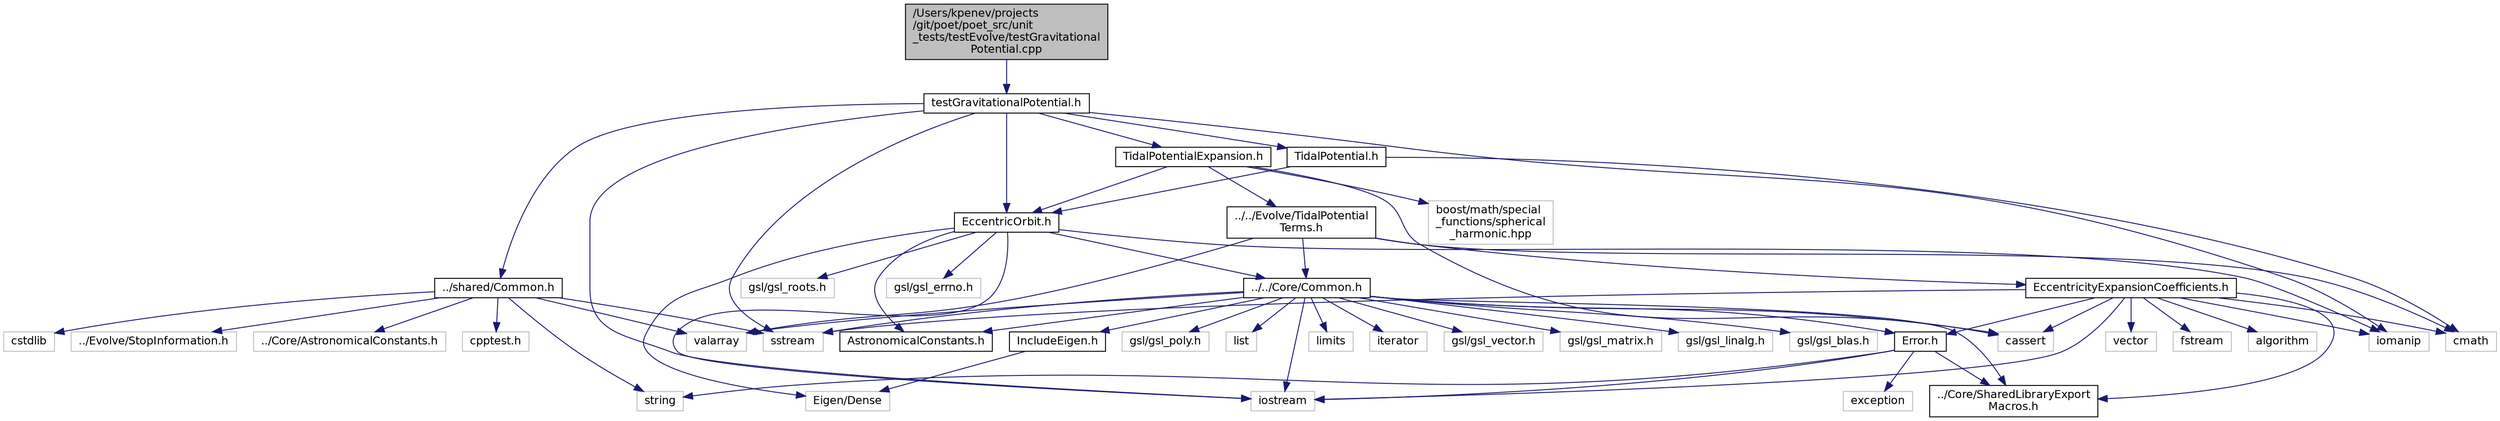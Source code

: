 digraph "/Users/kpenev/projects/git/poet/poet_src/unit_tests/testEvolve/testGravitationalPotential.cpp"
{
 // INTERACTIVE_SVG=YES
  edge [fontname="Helvetica",fontsize="12",labelfontname="Helvetica",labelfontsize="12"];
  node [fontname="Helvetica",fontsize="12",shape=record];
  Node0 [label="/Users/kpenev/projects\l/git/poet/poet_src/unit\l_tests/testEvolve/testGravitational\lPotential.cpp",height=0.2,width=0.4,color="black", fillcolor="grey75", style="filled", fontcolor="black"];
  Node0 -> Node1 [color="midnightblue",fontsize="12",style="solid",fontname="Helvetica"];
  Node1 [label="testGravitationalPotential.h",height=0.2,width=0.4,color="black", fillcolor="white", style="filled",URL="$testGravitationalPotential_8h.html",tooltip="Unit tests that check the expansion of the gravitational potential vs. analytic expressions. "];
  Node1 -> Node2 [color="midnightblue",fontsize="12",style="solid",fontname="Helvetica"];
  Node2 [label="EccentricOrbit.h",height=0.2,width=0.4,color="black", fillcolor="white", style="filled",URL="$EccentricOrbit_8h.html",tooltip="Declare an interface for working with eccentric orbits. "];
  Node2 -> Node3 [color="midnightblue",fontsize="12",style="solid",fontname="Helvetica"];
  Node3 [label="../../Core/Common.h",height=0.2,width=0.4,color="black", fillcolor="white", style="filled",URL="$Core_2Common_8h.html",tooltip="Declaration of some general purpose utilities. "];
  Node3 -> Node4 [color="midnightblue",fontsize="12",style="solid",fontname="Helvetica"];
  Node4 [label="list",height=0.2,width=0.4,color="grey75", fillcolor="white", style="filled"];
  Node3 -> Node5 [color="midnightblue",fontsize="12",style="solid",fontname="Helvetica"];
  Node5 [label="valarray",height=0.2,width=0.4,color="grey75", fillcolor="white", style="filled"];
  Node3 -> Node6 [color="midnightblue",fontsize="12",style="solid",fontname="Helvetica"];
  Node6 [label="limits",height=0.2,width=0.4,color="grey75", fillcolor="white", style="filled"];
  Node3 -> Node7 [color="midnightblue",fontsize="12",style="solid",fontname="Helvetica"];
  Node7 [label="sstream",height=0.2,width=0.4,color="grey75", fillcolor="white", style="filled"];
  Node3 -> Node8 [color="midnightblue",fontsize="12",style="solid",fontname="Helvetica"];
  Node8 [label="iostream",height=0.2,width=0.4,color="grey75", fillcolor="white", style="filled"];
  Node3 -> Node9 [color="midnightblue",fontsize="12",style="solid",fontname="Helvetica"];
  Node9 [label="iterator",height=0.2,width=0.4,color="grey75", fillcolor="white", style="filled"];
  Node3 -> Node10 [color="midnightblue",fontsize="12",style="solid",fontname="Helvetica"];
  Node10 [label="gsl/gsl_vector.h",height=0.2,width=0.4,color="grey75", fillcolor="white", style="filled"];
  Node3 -> Node11 [color="midnightblue",fontsize="12",style="solid",fontname="Helvetica"];
  Node11 [label="gsl/gsl_matrix.h",height=0.2,width=0.4,color="grey75", fillcolor="white", style="filled"];
  Node3 -> Node12 [color="midnightblue",fontsize="12",style="solid",fontname="Helvetica"];
  Node12 [label="gsl/gsl_linalg.h",height=0.2,width=0.4,color="grey75", fillcolor="white", style="filled"];
  Node3 -> Node13 [color="midnightblue",fontsize="12",style="solid",fontname="Helvetica"];
  Node13 [label="gsl/gsl_blas.h",height=0.2,width=0.4,color="grey75", fillcolor="white", style="filled"];
  Node3 -> Node14 [color="midnightblue",fontsize="12",style="solid",fontname="Helvetica"];
  Node14 [label="gsl/gsl_poly.h",height=0.2,width=0.4,color="grey75", fillcolor="white", style="filled"];
  Node3 -> Node15 [color="midnightblue",fontsize="12",style="solid",fontname="Helvetica"];
  Node15 [label="cassert",height=0.2,width=0.4,color="grey75", fillcolor="white", style="filled"];
  Node3 -> Node16 [color="midnightblue",fontsize="12",style="solid",fontname="Helvetica"];
  Node16 [label="../Core/SharedLibraryExport\lMacros.h",height=0.2,width=0.4,color="black", fillcolor="white", style="filled",URL="$SharedLibraryExportMacros_8h_source.html"];
  Node3 -> Node17 [color="midnightblue",fontsize="12",style="solid",fontname="Helvetica"];
  Node17 [label="Error.h",height=0.2,width=0.4,color="black", fillcolor="white", style="filled",URL="$Error_8h.html",tooltip="Defines the exception hierarchy used by this code. "];
  Node17 -> Node16 [color="midnightblue",fontsize="12",style="solid",fontname="Helvetica"];
  Node17 -> Node8 [color="midnightblue",fontsize="12",style="solid",fontname="Helvetica"];
  Node17 -> Node18 [color="midnightblue",fontsize="12",style="solid",fontname="Helvetica"];
  Node18 [label="exception",height=0.2,width=0.4,color="grey75", fillcolor="white", style="filled"];
  Node17 -> Node19 [color="midnightblue",fontsize="12",style="solid",fontname="Helvetica"];
  Node19 [label="string",height=0.2,width=0.4,color="grey75", fillcolor="white", style="filled"];
  Node3 -> Node20 [color="midnightblue",fontsize="12",style="solid",fontname="Helvetica"];
  Node20 [label="AstronomicalConstants.h",height=0.2,width=0.4,color="black", fillcolor="white", style="filled",URL="$AstronomicalConstants_8h.html",tooltip="Defines various astronomical constants. "];
  Node3 -> Node21 [color="midnightblue",fontsize="12",style="solid",fontname="Helvetica"];
  Node21 [label="IncludeEigen.h",height=0.2,width=0.4,color="black", fillcolor="white", style="filled",URL="$IncludeEigen_8h_source.html"];
  Node21 -> Node22 [color="midnightblue",fontsize="12",style="solid",fontname="Helvetica"];
  Node22 [label="Eigen/Dense",height=0.2,width=0.4,color="grey75", fillcolor="white", style="filled"];
  Node2 -> Node20 [color="midnightblue",fontsize="12",style="solid",fontname="Helvetica"];
  Node2 -> Node22 [color="midnightblue",fontsize="12",style="solid",fontname="Helvetica"];
  Node2 -> Node23 [color="midnightblue",fontsize="12",style="solid",fontname="Helvetica"];
  Node23 [label="gsl/gsl_errno.h",height=0.2,width=0.4,color="grey75", fillcolor="white", style="filled"];
  Node2 -> Node24 [color="midnightblue",fontsize="12",style="solid",fontname="Helvetica"];
  Node24 [label="gsl/gsl_roots.h",height=0.2,width=0.4,color="grey75", fillcolor="white", style="filled"];
  Node2 -> Node8 [color="midnightblue",fontsize="12",style="solid",fontname="Helvetica"];
  Node2 -> Node25 [color="midnightblue",fontsize="12",style="solid",fontname="Helvetica"];
  Node25 [label="iomanip",height=0.2,width=0.4,color="grey75", fillcolor="white", style="filled"];
  Node1 -> Node26 [color="midnightblue",fontsize="12",style="solid",fontname="Helvetica"];
  Node26 [label="TidalPotential.h",height=0.2,width=0.4,color="black", fillcolor="white", style="filled",URL="$TidalPotential_8h.html",tooltip="Declare an interface for calculating the tidal potential due to a companion in an eccentric orbit..."];
  Node26 -> Node2 [color="midnightblue",fontsize="12",style="solid",fontname="Helvetica"];
  Node26 -> Node27 [color="midnightblue",fontsize="12",style="solid",fontname="Helvetica"];
  Node27 [label="cmath",height=0.2,width=0.4,color="grey75", fillcolor="white", style="filled"];
  Node1 -> Node28 [color="midnightblue",fontsize="12",style="solid",fontname="Helvetica"];
  Node28 [label="TidalPotentialExpansion.h",height=0.2,width=0.4,color="black", fillcolor="white", style="filled",URL="$TidalPotentialExpansion_8h.html",tooltip="Declare an interface for evaluating the expansion of the tidal potential. "];
  Node28 -> Node2 [color="midnightblue",fontsize="12",style="solid",fontname="Helvetica"];
  Node28 -> Node29 [color="midnightblue",fontsize="12",style="solid",fontname="Helvetica"];
  Node29 [label="../../Evolve/TidalPotential\lTerms.h",height=0.2,width=0.4,color="black", fillcolor="white", style="filled",URL="$TidalPotentialTerms_8h.html",tooltip="Declare an interface for evaluating the expansion of the tidal potential. "];
  Node29 -> Node27 [color="midnightblue",fontsize="12",style="solid",fontname="Helvetica"];
  Node29 -> Node5 [color="midnightblue",fontsize="12",style="solid",fontname="Helvetica"];
  Node29 -> Node30 [color="midnightblue",fontsize="12",style="solid",fontname="Helvetica"];
  Node30 [label="EccentricityExpansionCoefficients.h",height=0.2,width=0.4,color="black", fillcolor="white", style="filled",URL="$EccentricityExpansionCoefficients_8h.html",tooltip="Declares a class which provides the [  coefficients]{InclinationEccentricity_pms1}. "];
  Node30 -> Node16 [color="midnightblue",fontsize="12",style="solid",fontname="Helvetica"];
  Node30 -> Node17 [color="midnightblue",fontsize="12",style="solid",fontname="Helvetica"];
  Node30 -> Node31 [color="midnightblue",fontsize="12",style="solid",fontname="Helvetica"];
  Node31 [label="vector",height=0.2,width=0.4,color="grey75", fillcolor="white", style="filled"];
  Node30 -> Node32 [color="midnightblue",fontsize="12",style="solid",fontname="Helvetica"];
  Node32 [label="fstream",height=0.2,width=0.4,color="grey75", fillcolor="white", style="filled"];
  Node30 -> Node25 [color="midnightblue",fontsize="12",style="solid",fontname="Helvetica"];
  Node30 -> Node27 [color="midnightblue",fontsize="12",style="solid",fontname="Helvetica"];
  Node30 -> Node8 [color="midnightblue",fontsize="12",style="solid",fontname="Helvetica"];
  Node30 -> Node7 [color="midnightblue",fontsize="12",style="solid",fontname="Helvetica"];
  Node30 -> Node15 [color="midnightblue",fontsize="12",style="solid",fontname="Helvetica"];
  Node30 -> Node33 [color="midnightblue",fontsize="12",style="solid",fontname="Helvetica"];
  Node33 [label="algorithm",height=0.2,width=0.4,color="grey75", fillcolor="white", style="filled"];
  Node29 -> Node3 [color="midnightblue",fontsize="12",style="solid",fontname="Helvetica"];
  Node28 -> Node34 [color="midnightblue",fontsize="12",style="solid",fontname="Helvetica"];
  Node34 [label="boost/math/special\l_functions/spherical\l_harmonic.hpp",height=0.2,width=0.4,color="grey75", fillcolor="white", style="filled"];
  Node28 -> Node15 [color="midnightblue",fontsize="12",style="solid",fontname="Helvetica"];
  Node1 -> Node35 [color="midnightblue",fontsize="12",style="solid",fontname="Helvetica"];
  Node35 [label="../shared/Common.h",height=0.2,width=0.4,color="black", fillcolor="white", style="filled",URL="$unit__tests_2shared_2Common_8h.html",tooltip="Functions and classes of general use for all unit tests. "];
  Node35 -> Node36 [color="midnightblue",fontsize="12",style="solid",fontname="Helvetica"];
  Node36 [label="../Evolve/StopInformation.h",height=0.2,width=0.4,color="grey75", fillcolor="white", style="filled"];
  Node35 -> Node37 [color="midnightblue",fontsize="12",style="solid",fontname="Helvetica"];
  Node37 [label="../Core/AstronomicalConstants.h",height=0.2,width=0.4,color="grey75", fillcolor="white", style="filled"];
  Node35 -> Node38 [color="midnightblue",fontsize="12",style="solid",fontname="Helvetica"];
  Node38 [label="cpptest.h",height=0.2,width=0.4,color="grey75", fillcolor="white", style="filled"];
  Node35 -> Node5 [color="midnightblue",fontsize="12",style="solid",fontname="Helvetica"];
  Node35 -> Node7 [color="midnightblue",fontsize="12",style="solid",fontname="Helvetica"];
  Node35 -> Node39 [color="midnightblue",fontsize="12",style="solid",fontname="Helvetica"];
  Node39 [label="cstdlib",height=0.2,width=0.4,color="grey75", fillcolor="white", style="filled"];
  Node35 -> Node19 [color="midnightblue",fontsize="12",style="solid",fontname="Helvetica"];
  Node1 -> Node8 [color="midnightblue",fontsize="12",style="solid",fontname="Helvetica"];
  Node1 -> Node25 [color="midnightblue",fontsize="12",style="solid",fontname="Helvetica"];
  Node1 -> Node7 [color="midnightblue",fontsize="12",style="solid",fontname="Helvetica"];
}
